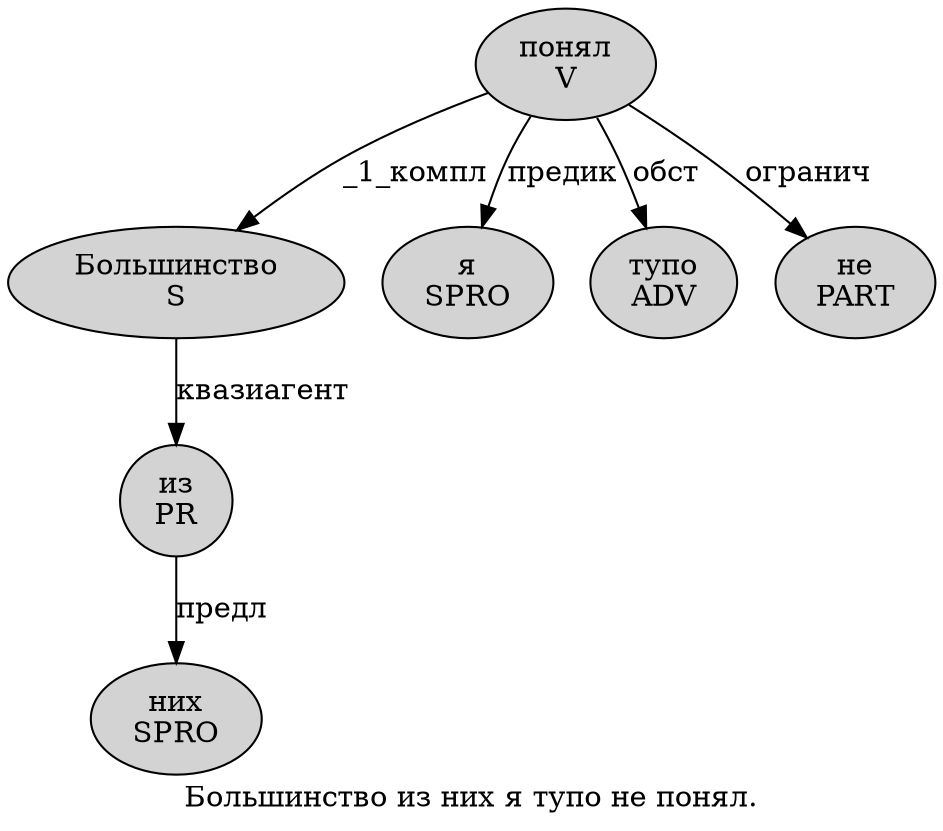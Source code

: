 digraph SENTENCE_4434 {
	graph [label="Большинство из них я тупо не понял."]
	node [style=filled]
		0 [label="Большинство
S" color="" fillcolor=lightgray penwidth=1 shape=ellipse]
		1 [label="из
PR" color="" fillcolor=lightgray penwidth=1 shape=ellipse]
		2 [label="них
SPRO" color="" fillcolor=lightgray penwidth=1 shape=ellipse]
		3 [label="я
SPRO" color="" fillcolor=lightgray penwidth=1 shape=ellipse]
		4 [label="тупо
ADV" color="" fillcolor=lightgray penwidth=1 shape=ellipse]
		5 [label="не
PART" color="" fillcolor=lightgray penwidth=1 shape=ellipse]
		6 [label="понял
V" color="" fillcolor=lightgray penwidth=1 shape=ellipse]
			1 -> 2 [label="предл"]
			0 -> 1 [label="квазиагент"]
			6 -> 0 [label="_1_компл"]
			6 -> 3 [label="предик"]
			6 -> 4 [label="обст"]
			6 -> 5 [label="огранич"]
}
